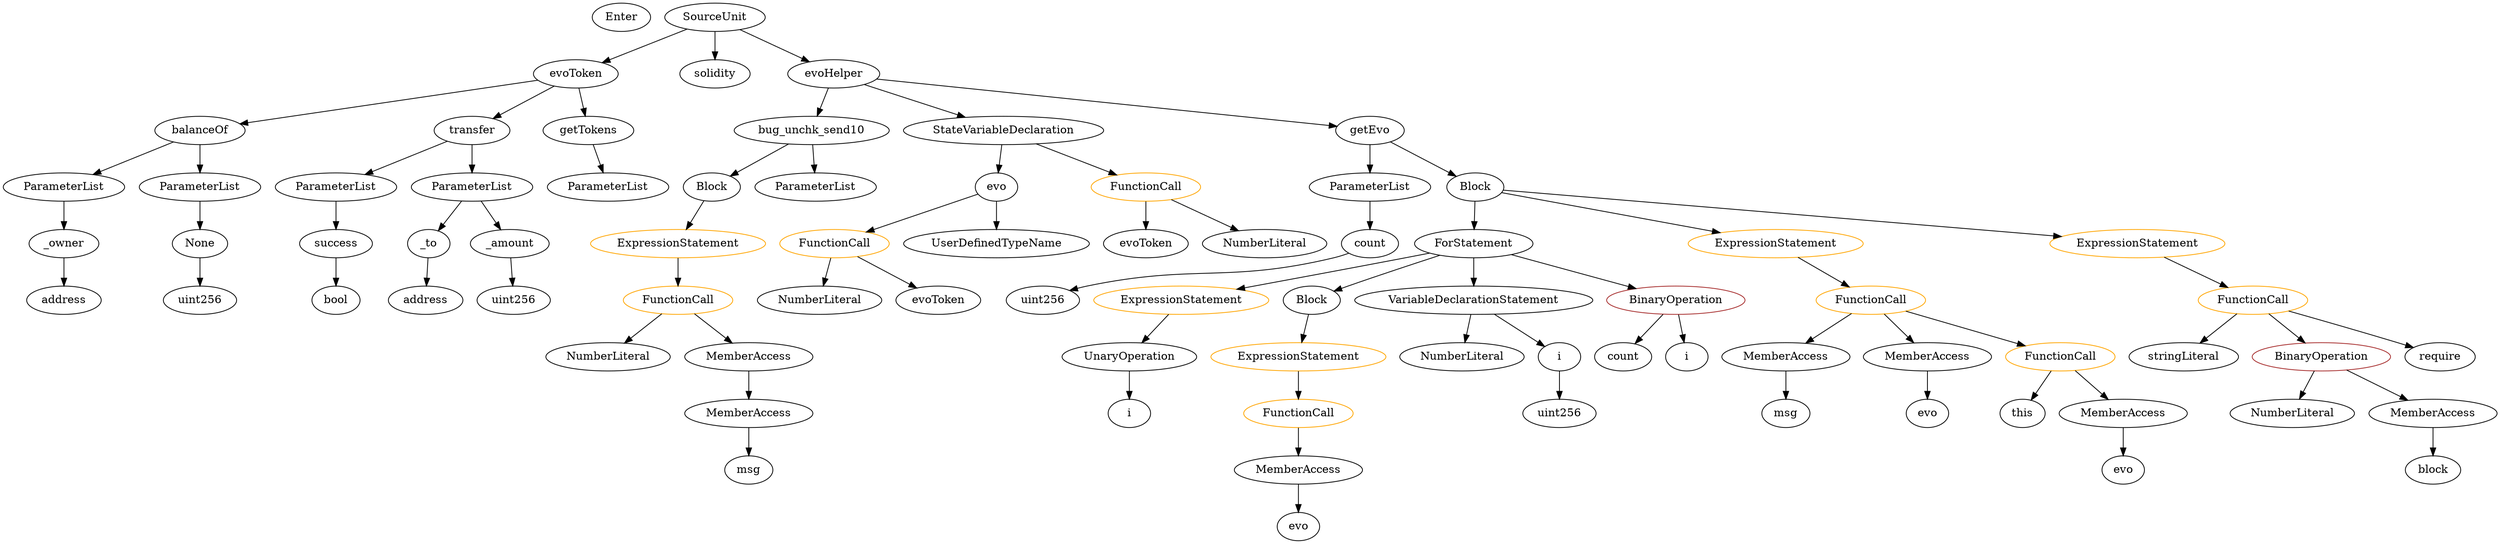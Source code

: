 strict digraph {
	graph [bb="0,0,2716.6,684"];
	node [label="\N"];
	Enter	[height=0.5,
		pos="733.54,666",
		width=0.83628];
	NumberLiteral_Unnamed_3	[color=black,
		height=0.5,
		label=NumberLiteral,
		pos="1567.5,234",
		width=1.765];
	Identifier_evo	[color=black,
		height=0.5,
		label=evo,
		pos="1397.5,18",
		width=0.75];
	VariableDeclaration_evo	[color=black,
		height=0.5,
		label=evo,
		pos="1035.5,450",
		width=0.75];
	FunctionCall_Unnamed	[color=orange,
		height=0.5,
		label=FunctionCall,
		pos="861.54,378",
		width=1.6125];
	VariableDeclaration_evo -> FunctionCall_Unnamed	[pos="e,895.99,392.86 1012.8,439.85 985.95,429.05 940.65,410.83 906.61,397.13"];
	UserDefinedTypeName_Unnamed	[color=black,
		height=0.5,
		label=UserDefinedTypeName,
		pos="1035.5,378",
		width=2.7214];
	VariableDeclaration_evo -> UserDefinedTypeName_Unnamed	[pos="e,1035.5,396.1 1035.5,431.7 1035.5,424.41 1035.5,415.73 1035.5,407.54"];
	ParameterList_Unnamed_4	[color=black,
		height=0.5,
		label=ParameterList,
		pos="343.54,450",
		width=1.7095];
	Parameter_success	[color=black,
		height=0.5,
		label=success,
		pos="343.54,378",
		width=1.1135];
	ParameterList_Unnamed_4 -> Parameter_success	[pos="e,343.54,396.1 343.54,431.7 343.54,424.41 343.54,415.73 343.54,407.54"];
	ForStatement_Unnamed	[color=black,
		height=0.5,
		label=ForStatement,
		pos="1594.5,378",
		width=1.6818];
	ExpressionStatement_Unnamed_1	[color=orange,
		height=0.5,
		label=ExpressionStatement,
		pos="1285.5,306",
		width=2.458];
	ForStatement_Unnamed -> ExpressionStatement_Unnamed_1	[pos="e,1343.2,320.06 1547.6,366.37 1496.1,354.71 1413.1,335.89 1354.3,322.56"];
	Block_Unnamed_1	[color=black,
		height=0.5,
		label=Block,
		pos="1424.5,306",
		width=0.90558];
	ForStatement_Unnamed -> Block_Unnamed_1	[pos="e,1450.3,317.61 1560.1,362.83 1531.3,350.97 1490.3,334.08 1460.9,321.99"];
	VariableDeclarationStatement_Unnamed	[color=black,
		height=0.5,
		label=VariableDeclarationStatement,
		pos="1594.5,306",
		width=3.3174];
	ForStatement_Unnamed -> VariableDeclarationStatement_Unnamed	[pos="e,1594.5,324.1 1594.5,359.7 1594.5,352.41 1594.5,343.73 1594.5,335.54"];
	BinaryOperation_Unnamed_1	[color=brown,
		height=0.5,
		label=BinaryOperation,
		pos="1803.5,306",
		width=1.9867];
	ForStatement_Unnamed -> BinaryOperation_Unnamed_1	[pos="e,1761.7,321.01 1633.4,364 1666.6,352.88 1714.6,336.78 1751.2,324.52"];
	stringLiteral_Unnamed	[color=black,
		height=0.5,
		label=stringLiteral,
		pos="2375.5,234",
		width=1.5016];
	ContractDefinition_evoToken	[color=black,
		height=0.5,
		label=evoToken,
		pos="538.54,594",
		width=1.3353];
	FunctionDefinition_balanceOf	[color=black,
		height=0.5,
		label=balanceOf,
		pos="202.54,522",
		width=1.3491];
	ContractDefinition_evoToken -> FunctionDefinition_balanceOf	[pos="e,244.08,531.65 497.34,584.42 436.38,571.72 322.17,547.92 255.21,533.97"];
	FunctionDefinition_transfer	[color=black,
		height=0.5,
		label=transfer,
		pos="484.54,522",
		width=1.0719];
	ContractDefinition_evoToken -> FunctionDefinition_transfer	[pos="e,497.25,539.47 525.75,576.41 519.29,568.04 511.32,557.71 504.11,548.37"];
	FunctionDefinition_getTokens	[color=black,
		height=0.5,
		label=getTokens,
		pos="608.54,522",
		width=1.3769];
	ContractDefinition_evoToken -> FunctionDefinition_getTokens	[pos="e,592.4,539.15 554.78,576.76 563.61,567.93 574.71,556.83 584.53,547.01"];
	VariableDeclaration_i	[color=black,
		height=0.5,
		label=i,
		pos="1676.5,234",
		width=0.75];
	ElementaryTypeName_uint256_3	[color=black,
		height=0.5,
		label=uint256,
		pos="1676.5,162",
		width=1.0442];
	VariableDeclaration_i -> ElementaryTypeName_uint256_3	[pos="e,1676.5,180.1 1676.5,215.7 1676.5,208.41 1676.5,199.73 1676.5,191.54"];
	UnaryOperation_Unnamed	[color=black,
		height=0.5,
		label=UnaryOperation,
		pos="1220.5,234",
		width=1.9452];
	Identifier_i_1	[color=black,
		height=0.5,
		label=i,
		pos="1220.5,162",
		width=0.75];
	UnaryOperation_Unnamed -> Identifier_i_1	[pos="e,1220.5,180.1 1220.5,215.7 1220.5,208.41 1220.5,199.73 1220.5,191.54"];
	ExpressionStatement_Unnamed_2	[color=orange,
		height=0.5,
		label=ExpressionStatement,
		pos="1397.5,234",
		width=2.458];
	FunctionCall_Unnamed_3	[color=orange,
		height=0.5,
		label=FunctionCall,
		pos="1397.5,162",
		width=1.6125];
	ExpressionStatement_Unnamed_2 -> FunctionCall_Unnamed_3	[pos="e,1397.5,180.1 1397.5,215.7 1397.5,208.41 1397.5,199.73 1397.5,191.54"];
	Identifier_evo_2	[color=black,
		height=0.5,
		label=evo,
		pos="2322.5,90",
		width=0.75];
	PragmaDirective_solidity	[color=black,
		height=0.5,
		label=solidity,
		pos="834.54,594",
		width=1.0442];
	FunctionCall_Unnamed_2	[color=orange,
		height=0.5,
		label=FunctionCall,
		pos="2447.5,306",
		width=1.6125];
	FunctionCall_Unnamed_2 -> stringLiteral_Unnamed	[pos="e,2392.5,251.47 2430.5,288.41 2421.5,279.69 2410.4,268.85 2400.4,259.21"];
	BinaryOperation_Unnamed	[color=brown,
		height=0.5,
		label=BinaryOperation,
		pos="2519.5,234",
		width=1.9867];
	FunctionCall_Unnamed_2 -> BinaryOperation_Unnamed	[pos="e,2502.6,251.47 2464.6,288.41 2473.6,279.69 2484.7,268.85 2494.6,259.21"];
	Identifier_require	[color=black,
		height=0.5,
		label=require,
		pos="2645.5,234",
		width=1.0026];
	FunctionCall_Unnamed_2 -> Identifier_require	[pos="e,2617.5,245.73 2485.7,292.11 2516.7,281.56 2561.6,266.11 2600.5,252 2602.6,251.25 2604.7,250.48 2606.8,249.7"];
	ExpressionStatement_Unnamed_4	[color=orange,
		height=0.5,
		label=ExpressionStatement,
		pos="696.54,378",
		width=2.458];
	FunctionCall_Unnamed_6	[color=orange,
		height=0.5,
		label=FunctionCall,
		pos="696.54,306",
		width=1.6125];
	ExpressionStatement_Unnamed_4 -> FunctionCall_Unnamed_6	[pos="e,696.54,324.1 696.54,359.7 696.54,352.41 696.54,343.73 696.54,335.54"];
	ContractDefinition_evoHelper	[color=black,
		height=0.5,
		label=evoHelper,
		pos="942.54,594",
		width=1.3491];
	FunctionDefinition_bug_unchk_send10	[color=black,
		height=0.5,
		label=bug_unchk_send10,
		pos="841.54,522",
		width=2.3194];
	ContractDefinition_evoHelper -> FunctionDefinition_bug_unchk_send10	[pos="e,865.53,539.63 920.63,577.81 907.17,568.49 889.69,556.37 874.58,545.9"];
	StateVariableDeclaration_Unnamed	[color=black,
		height=0.5,
		label=StateVariableDeclaration,
		pos="1044.5,522",
		width=2.8184];
	ContractDefinition_evoHelper -> StateVariableDeclaration_Unnamed	[pos="e,1020.1,539.8 964.93,577.64 978.3,568.46 995.56,556.62 1010.6,546.31"];
	FunctionDefinition_getEvo	[color=black,
		height=0.5,
		label=getEvo,
		pos="1442.5,522",
		width=1.0165];
	ContractDefinition_evoHelper -> FunctionDefinition_getEvo	[pos="e,1407.6,527.9 987.35,586.73 1081.8,573.5 1300.5,542.88 1396.2,529.48"];
	NumberLiteral_Unnamed_2	[color=black,
		height=0.5,
		label=NumberLiteral,
		pos="2496.5,162",
		width=1.765];
	ParameterList_Unnamed_1	[color=black,
		height=0.5,
		label=ParameterList,
		pos="61.543,450",
		width=1.7095];
	FunctionDefinition_balanceOf -> ParameterList_Unnamed_1	[pos="e,91.638,465.94 174.35,507 153.58,496.69 125.04,482.52 101.86,471.02"];
	ParameterList_Unnamed_2	[color=black,
		height=0.5,
		label=ParameterList,
		pos="202.54,450",
		width=1.7095];
	FunctionDefinition_balanceOf -> ParameterList_Unnamed_2	[pos="e,202.54,468.1 202.54,503.7 202.54,496.41 202.54,487.73 202.54,479.54"];
	Block_Unnamed_2	[color=black,
		height=0.5,
		label=Block,
		pos="737.54,450",
		width=0.90558];
	FunctionDefinition_bug_unchk_send10 -> Block_Unnamed_2	[pos="e,757.49,464.42 816.9,504.41 801.87,494.3 782.59,481.32 766.8,470.69"];
	ParameterList_Unnamed_6	[color=black,
		height=0.5,
		label=ParameterList,
		pos="849.54,450",
		width=1.7095];
	FunctionDefinition_bug_unchk_send10 -> ParameterList_Unnamed_6	[pos="e,847.59,468.1 843.52,503.7 844.35,496.41 845.35,487.73 846.28,479.54"];
	ExpressionStatement_Unnamed_3	[color=orange,
		height=0.5,
		label=ExpressionStatement,
		pos="1917.5,378",
		width=2.458];
	FunctionCall_Unnamed_4	[color=orange,
		height=0.5,
		label=FunctionCall,
		pos="2026.5,306",
		width=1.6125];
	ExpressionStatement_Unnamed_3 -> FunctionCall_Unnamed_4	[pos="e,2002,322.75 1943.4,360.41 1958.1,350.97 1976.7,339.03 1992.5,328.83"];
	StateVariableDeclaration_Unnamed -> VariableDeclaration_evo	[pos="e,1037.7,468.1 1042.3,503.7 1041.4,496.32 1040.2,487.52 1039.2,479.25"];
	FunctionCall_Unnamed_1	[color=orange,
		height=0.5,
		label=FunctionCall,
		pos="1199.5,450",
		width=1.6125];
	StateVariableDeclaration_Unnamed -> FunctionCall_Unnamed_1	[pos="e,1167.7,465.37 1080.5,504.76 1103.5,494.39 1133.4,480.88 1157.5,470"];
	NumberLiteral_Unnamed_4	[color=black,
		height=0.5,
		label=NumberLiteral,
		pos="621.54,234",
		width=1.765];
	FunctionCall_Unnamed_6 -> NumberLiteral_Unnamed_4	[pos="e,639.45,251.71 678.77,288.41 669.5,279.76 657.97,269 647.7,259.42"];
	MemberAccess_Unnamed_5	[color=black,
		height=0.5,
		label=MemberAccess,
		pos="772.54,234",
		width=1.9174];
	FunctionCall_Unnamed_6 -> MemberAccess_Unnamed_5	[pos="e,754.4,251.71 714.55,288.41 723.95,279.76 735.63,269 746.03,259.42"];
	ElementaryTypeName_address	[color=black,
		height=0.5,
		label=address,
		pos="61.543,306",
		width=1.0996];
	NumberLiteral_Unnamed	[color=black,
		height=0.5,
		label=NumberLiteral,
		pos="849.54,306",
		width=1.765];
	FunctionCall_Unnamed -> NumberLiteral_Unnamed	[pos="e,852.47,324.1 858.58,359.7 857.31,352.32 855.8,343.52 854.39,335.25"];
	Identifier_evoToken	[color=black,
		height=0.5,
		label=evoToken,
		pos="979.54,306",
		width=1.3353];
	FunctionCall_Unnamed -> Identifier_evoToken	[pos="e,954.64,321.77 887.73,361.46 904.57,351.47 926.65,338.38 944.93,327.53"];
	Identifier_evoToken_1	[color=black,
		height=0.5,
		label=evoToken,
		pos="1199.5,378",
		width=1.3353];
	FunctionCall_Unnamed_1 -> Identifier_evoToken_1	[pos="e,1199.5,396.1 1199.5,431.7 1199.5,424.41 1199.5,415.73 1199.5,407.54"];
	NumberLiteral_Unnamed_1	[color=black,
		height=0.5,
		label=NumberLiteral,
		pos="1329.5,378",
		width=1.765];
	FunctionCall_Unnamed_1 -> NumberLiteral_Unnamed_1	[pos="e,1300.9,394.4 1227.8,433.81 1246.3,423.84 1270.7,410.66 1291.1,399.72"];
	ElementaryTypeName_uint256_1	[color=black,
		height=0.5,
		label=uint256,
		pos="540.54,306",
		width=1.0442];
	Identifier_count	[color=black,
		height=0.5,
		label=count,
		pos="1753.5,234",
		width=0.87786];
	Block_Unnamed_2 -> ExpressionStatement_Unnamed_4	[pos="e,706.47,395.96 727.83,432.41 723.15,424.42 717.42,414.64 712.15,405.64"];
	Parameter__to	[color=black,
		height=0.5,
		label=_to,
		pos="447.54,378",
		width=0.75];
	ElementaryTypeName_address_1	[color=black,
		height=0.5,
		label=address,
		pos="445.54,306",
		width=1.0996];
	Parameter__to -> ElementaryTypeName_address_1	[pos="e,446.03,324.1 447.05,359.7 446.84,352.41 446.59,343.73 446.36,335.54"];
	ExpressionStatement_Unnamed	[color=orange,
		height=0.5,
		label=ExpressionStatement,
		pos="2302.5,378",
		width=2.458];
	ExpressionStatement_Unnamed -> FunctionCall_Unnamed_2	[pos="e,2417.4,321.56 2335.8,360.94 2357,350.7 2384.7,337.35 2407.1,326.5"];
	Parameter__owner	[color=black,
		height=0.5,
		label=_owner,
		pos="61.543,378",
		width=1.0719];
	ParameterList_Unnamed_1 -> Parameter__owner	[pos="e,61.543,396.1 61.543,431.7 61.543,424.41 61.543,415.73 61.543,407.54"];
	Identifier_evo_1	[color=black,
		height=0.5,
		label=evo,
		pos="2100.5,162",
		width=0.75];
	ParameterList_Unnamed_5	[color=black,
		height=0.5,
		label=ParameterList,
		pos="1442.5,450",
		width=1.7095];
	FunctionDefinition_getEvo -> ParameterList_Unnamed_5	[pos="e,1442.5,468.1 1442.5,503.7 1442.5,496.41 1442.5,487.73 1442.5,479.54"];
	Block_Unnamed	[color=black,
		height=0.5,
		label=Block,
		pos="1636.5,450",
		width=0.90558];
	FunctionDefinition_getEvo -> Block_Unnamed	[pos="e,1609.8,460.65 1471.6,510.52 1505.6,498.23 1562.2,477.84 1599.4,464.41"];
	FunctionDefinition_transfer -> ParameterList_Unnamed_4	[pos="e,373.9,466.07 458.68,508.16 437.84,497.81 408.14,483.07 384.14,471.15"];
	ParameterList_Unnamed_3	[color=black,
		height=0.5,
		label=ParameterList,
		pos="484.54,450",
		width=1.7095];
	FunctionDefinition_transfer -> ParameterList_Unnamed_3	[pos="e,484.54,468.1 484.54,503.7 484.54,496.41 484.54,487.73 484.54,479.54"];
	MemberAccess_Unnamed_6	[color=black,
		height=0.5,
		label=MemberAccess,
		pos="772.54,162",
		width=1.9174];
	MemberAccess_Unnamed_5 -> MemberAccess_Unnamed_6	[pos="e,772.54,180.1 772.54,215.7 772.54,208.41 772.54,199.73 772.54,191.54"];
	Identifier_this	[color=black,
		height=0.5,
		label=this,
		pos="2208.5,162",
		width=0.75];
	ExpressionStatement_Unnamed_1 -> UnaryOperation_Unnamed	[pos="e,1236.1,251.79 1269.8,288.05 1262,279.63 1252.4,269.28 1243.7,259.97"];
	Parameter_None	[color=black,
		height=0.5,
		label=None,
		pos="202.54,378",
		width=0.85014];
	ParameterList_Unnamed_2 -> Parameter_None	[pos="e,202.54,396.1 202.54,431.7 202.54,424.41 202.54,415.73 202.54,407.54"];
	ElementaryTypeName_uint256	[color=black,
		height=0.5,
		label=uint256,
		pos="202.54,306",
		width=1.0442];
	ParameterList_Unnamed	[color=black,
		height=0.5,
		label=ParameterList,
		pos="625.54,450",
		width=1.7095];
	FunctionDefinition_getTokens -> ParameterList_Unnamed	[pos="e,621.39,468.1 612.75,503.7 614.54,496.32 616.67,487.52 618.68,479.25"];
	Parameter_None -> ElementaryTypeName_uint256	[pos="e,202.54,324.1 202.54,359.7 202.54,352.41 202.54,343.73 202.54,335.54"];
	ParameterList_Unnamed_3 -> Parameter__to	[pos="e,456.16,395.31 475.59,432.05 471.34,424.03 466.18,414.26 461.44,405.3"];
	Parameter__amount	[color=black,
		height=0.5,
		label=_amount,
		pos="538.54,378",
		width=1.1967];
	ParameterList_Unnamed_3 -> Parameter__amount	[pos="e,525.96,395.31 497.61,432.05 504.08,423.68 512,413.4 519.15,404.13"];
	Parameter_count	[color=black,
		height=0.5,
		label=count,
		pos="1442.5,378",
		width=0.87786];
	ParameterList_Unnamed_5 -> Parameter_count	[pos="e,1442.5,396.1 1442.5,431.7 1442.5,424.41 1442.5,415.73 1442.5,407.54"];
	BinaryOperation_Unnamed -> NumberLiteral_Unnamed_2	[pos="e,2502.2,180.1 2513.9,215.7 2511.4,208.24 2508.5,199.32 2505.7,190.97"];
	MemberAccess_Unnamed	[color=black,
		height=0.5,
		label=MemberAccess,
		pos="2647.5,162",
		width=1.9174];
	BinaryOperation_Unnamed -> MemberAccess_Unnamed	[pos="e,2618.6,178.82 2548.6,217.12 2566.3,207.41 2589.3,194.86 2608.6,184.3"];
	Identifier_block	[color=black,
		height=0.5,
		label=block,
		pos="2647.5,90",
		width=0.87786];
	ElementaryTypeName_uint256_2	[color=black,
		height=0.5,
		label=uint256,
		pos="1141.5,306",
		width=1.0442];
	Parameter_count -> ElementaryTypeName_uint256_2	[pos="e,1169.6,318.09 1418.8,365.81 1413.5,363.65 1407.9,361.57 1402.5,360 1310,332.95 1281.8,348.5 1188.5,324 1185.8,323.29 1183,322.48 \
1180.3,321.62"];
	Identifier_msg_1	[color=black,
		height=0.5,
		label=msg,
		pos="772.54,90",
		width=0.75];
	MemberAccess_Unnamed_4	[color=black,
		height=0.5,
		label=MemberAccess,
		pos="2322.5,162",
		width=1.9174];
	MemberAccess_Unnamed_4 -> Identifier_evo_2	[pos="e,2322.5,108.1 2322.5,143.7 2322.5,136.41 2322.5,127.73 2322.5,119.54"];
	ElementaryTypeName_bool	[color=black,
		height=0.5,
		label=bool,
		pos="343.54,306",
		width=0.76697];
	Parameter_success -> ElementaryTypeName_bool	[pos="e,343.54,324.1 343.54,359.7 343.54,352.41 343.54,343.73 343.54,335.54"];
	Parameter__owner -> ElementaryTypeName_address	[pos="e,61.543,324.1 61.543,359.7 61.543,352.41 61.543,343.73 61.543,335.54"];
	MemberAccess_Unnamed_3	[color=black,
		height=0.5,
		label=MemberAccess,
		pos="1944.5,234",
		width=1.9174];
	Identifier_msg	[color=black,
		height=0.5,
		label=msg,
		pos="1944.5,162",
		width=0.75];
	MemberAccess_Unnamed_3 -> Identifier_msg	[pos="e,1944.5,180.1 1944.5,215.7 1944.5,208.41 1944.5,199.73 1944.5,191.54"];
	MemberAccess_Unnamed -> Identifier_block	[pos="e,2647.5,108.1 2647.5,143.7 2647.5,136.41 2647.5,127.73 2647.5,119.54"];
	Block_Unnamed -> ForStatement_Unnamed	[pos="e,1604.7,395.96 1626.6,432.41 1621.8,424.42 1615.9,414.64 1610.5,405.64"];
	Block_Unnamed -> ExpressionStatement_Unnamed_3	[pos="e,1863.1,392.56 1665.8,441.71 1709.6,430.8 1793.3,409.96 1852.1,395.31"];
	Block_Unnamed -> ExpressionStatement_Unnamed	[pos="e,2225.3,387.11 1668.7,445.62 1766.6,435.33 2063.9,404.08 2213.9,388.31"];
	FunctionCall_Unnamed_4 -> MemberAccess_Unnamed_3	[pos="e,1964,251.63 2007.5,288.76 1997.1,279.88 1984,268.71 1972.5,258.85"];
	MemberAccess_Unnamed_2	[color=black,
		height=0.5,
		label=MemberAccess,
		pos="2100.5,234",
		width=1.9174];
	FunctionCall_Unnamed_4 -> MemberAccess_Unnamed_2	[pos="e,2082.9,251.71 2044.1,288.41 2053.2,279.76 2064.6,269 2074.7,259.42"];
	FunctionCall_Unnamed_5	[color=orange,
		height=0.5,
		label=FunctionCall,
		pos="2245.5,234",
		width=1.6125];
	FunctionCall_Unnamed_4 -> FunctionCall_Unnamed_5	[pos="e,2206.1,247.61 2065.9,292.4 2102.1,280.84 2155.9,263.66 2195.2,251.1"];
	MemberAccess_Unnamed_1	[color=black,
		height=0.5,
		label=MemberAccess,
		pos="1397.5,90",
		width=1.9174];
	FunctionCall_Unnamed_3 -> MemberAccess_Unnamed_1	[pos="e,1397.5,108.1 1397.5,143.7 1397.5,136.41 1397.5,127.73 1397.5,119.54"];
	Block_Unnamed_1 -> ExpressionStatement_Unnamed_2	[pos="e,1404.2,252.28 1418,288.05 1415.1,280.52 1411.6,271.44 1408.3,262.94"];
	MemberAccess_Unnamed_6 -> Identifier_msg_1	[pos="e,772.54,108.1 772.54,143.7 772.54,136.41 772.54,127.73 772.54,119.54"];
	MemberAccess_Unnamed_1 -> Identifier_evo	[pos="e,1397.5,36.104 1397.5,71.697 1397.5,64.407 1397.5,55.726 1397.5,47.536"];
	SourceUnit_Unnamed	[color=black,
		height=0.5,
		label=SourceUnit,
		pos="834.54,666",
		width=1.46];
	SourceUnit_Unnamed -> ContractDefinition_evoToken	[pos="e,579.68,603.73 794.92,653.85 787.5,651.84 779.8,649.82 772.54,648 710.39,632.45 638.45,616.45 590.92,606.16"];
	SourceUnit_Unnamed -> PragmaDirective_solidity	[pos="e,834.54,612.1 834.54,647.7 834.54,640.41 834.54,631.73 834.54,623.54"];
	SourceUnit_Unnamed -> ContractDefinition_evoHelper	[pos="e,919.27,610.09 858.24,649.64 873.4,639.81 893.27,626.94 909.9,616.15"];
	VariableDeclarationStatement_Unnamed -> NumberLiteral_Unnamed_3	[pos="e,1574.1,252.1 1587.9,287.7 1585,280.15 1581.5,271.12 1578.2,262.68"];
	VariableDeclarationStatement_Unnamed -> VariableDeclaration_i	[pos="e,1660.4,248.74 1614.4,288.05 1625.6,278.45 1639.8,266.34 1651.8,256.12"];
	MemberAccess_Unnamed_2 -> Identifier_evo_1	[pos="e,2100.5,180.1 2100.5,215.7 2100.5,208.41 2100.5,199.73 2100.5,191.54"];
	Identifier_i	[color=black,
		height=0.5,
		label=i,
		pos="1830.5,234",
		width=0.75];
	BinaryOperation_Unnamed_1 -> Identifier_count	[pos="e,1764.8,250.83 1791.4,288.05 1785.4,279.65 1778.1,269.32 1771.4,260.02"];
	BinaryOperation_Unnamed_1 -> Identifier_i	[pos="e,1824.1,251.62 1810.2,287.7 1813.2,280.04 1816.7,270.85 1820,262.3"];
	Parameter__amount -> ElementaryTypeName_uint256_1	[pos="e,540.05,324.1 539.04,359.7 539.25,352.41 539.49,343.73 539.73,335.54"];
	FunctionCall_Unnamed_5 -> Identifier_this	[pos="e,2217.2,179.31 2236.6,216.05 2232.3,208.03 2227.2,198.26 2222.4,189.3"];
	FunctionCall_Unnamed_5 -> MemberAccess_Unnamed_4	[pos="e,2304.2,179.63 2263.4,216.76 2273.1,207.97 2285.2,196.93 2296,187.14"];
}
